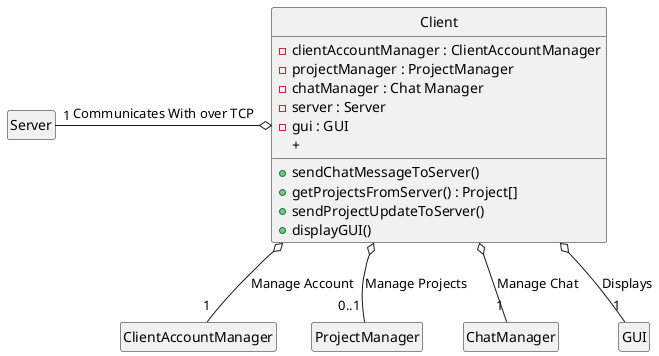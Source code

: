 @startuml
hide circle
hide empty members

class "Client" as sq_c {
    -clientAccountManager : ClientAccountManager
    -projectManager : ProjectManager
    -chatManager : Chat Manager
    -server : Server
    -gui : GUI
    +sendChatMessageToServer()
    +getProjectsFromServer() : Project[]
    +sendProjectUpdateToServer()
    +displayGUI()
    +
}


class "ClientAccountManager" as sq_acntmgr 
class "ProjectManager" as sq_projmgr
class "ChatManager" as sq_chatmgr
class "Server" as sq_server
class "GUI" as sq_gui

sq_c o-left- "1" sq_server : Communicates With over TCP

sq_c o-- "0..1" sq_projmgr :  Manage Projects
sq_c o-- "1" sq_acntmgr : Manage Account
sq_c o-- "1" sq_chatmgr : Manage Chat
sq_c o-- "1" sq_gui : Displays


@enduml